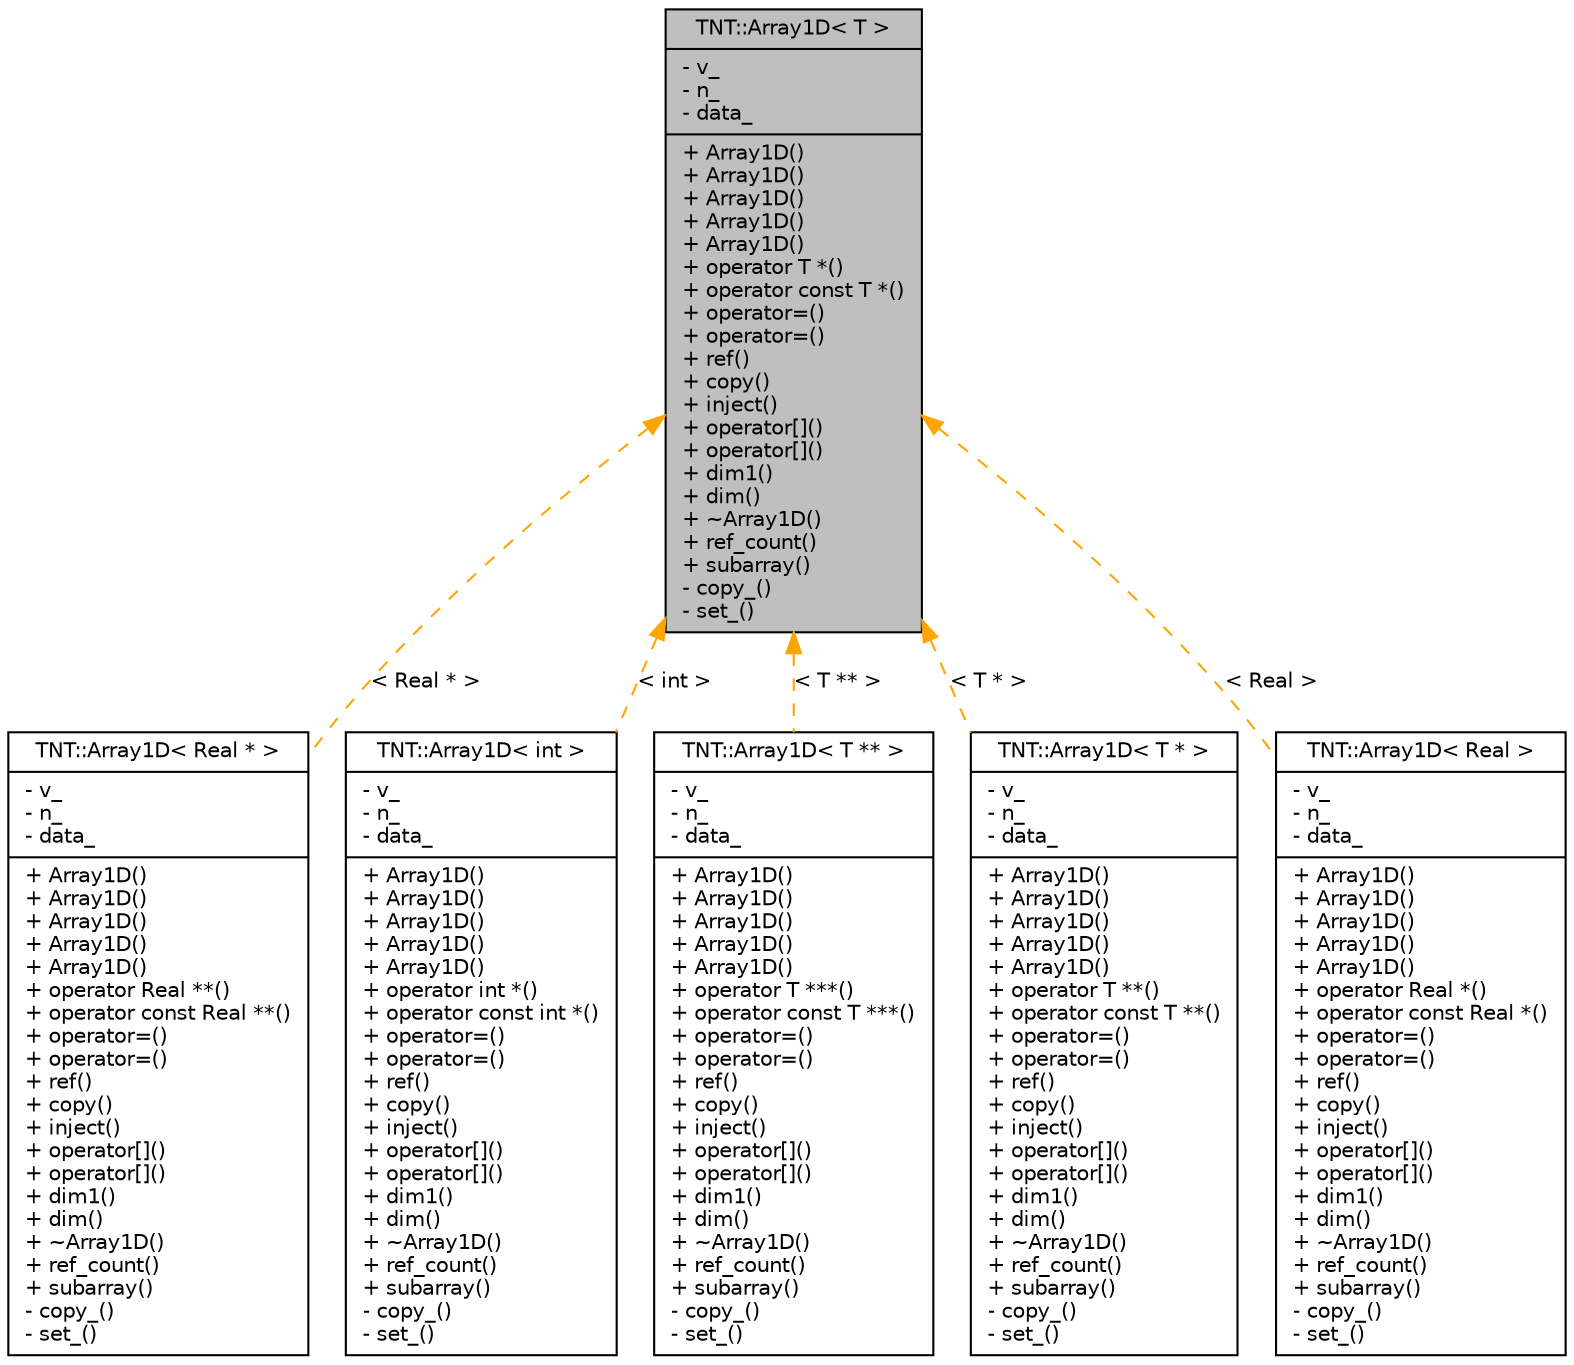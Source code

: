 digraph G
{
  edge [fontname="Helvetica",fontsize="10",labelfontname="Helvetica",labelfontsize="10"];
  node [fontname="Helvetica",fontsize="10",shape=record];
  Node1 [label="{TNT::Array1D\< T \>\n|- v_\l- n_\l- data_\l|+ Array1D()\l+ Array1D()\l+ Array1D()\l+ Array1D()\l+ Array1D()\l+ operator T *()\l+ operator const T *()\l+ operator=()\l+ operator=()\l+ ref()\l+ copy()\l+ inject()\l+ operator[]()\l+ operator[]()\l+ dim1()\l+ dim()\l+ ~Array1D()\l+ ref_count()\l+ subarray()\l- copy_()\l- set_()\l}",height=0.2,width=0.4,color="black", fillcolor="grey75", style="filled" fontcolor="black"];
  Node1 -> Node2 [dir=back,color="orange",fontsize="10",style="dashed",label="\< Real * \>",fontname="Helvetica"];
  Node2 [label="{TNT::Array1D\< Real * \>\n|- v_\l- n_\l- data_\l|+ Array1D()\l+ Array1D()\l+ Array1D()\l+ Array1D()\l+ Array1D()\l+ operator Real **()\l+ operator const Real **()\l+ operator=()\l+ operator=()\l+ ref()\l+ copy()\l+ inject()\l+ operator[]()\l+ operator[]()\l+ dim1()\l+ dim()\l+ ~Array1D()\l+ ref_count()\l+ subarray()\l- copy_()\l- set_()\l}",height=0.2,width=0.4,color="black", fillcolor="white", style="filled",URL="$df/d1e/classTNT_1_1Array1D.html"];
  Node1 -> Node3 [dir=back,color="orange",fontsize="10",style="dashed",label="\< int \>",fontname="Helvetica"];
  Node3 [label="{TNT::Array1D\< int \>\n|- v_\l- n_\l- data_\l|+ Array1D()\l+ Array1D()\l+ Array1D()\l+ Array1D()\l+ Array1D()\l+ operator int *()\l+ operator const int *()\l+ operator=()\l+ operator=()\l+ ref()\l+ copy()\l+ inject()\l+ operator[]()\l+ operator[]()\l+ dim1()\l+ dim()\l+ ~Array1D()\l+ ref_count()\l+ subarray()\l- copy_()\l- set_()\l}",height=0.2,width=0.4,color="black", fillcolor="white", style="filled",URL="$df/d1e/classTNT_1_1Array1D.html"];
  Node1 -> Node4 [dir=back,color="orange",fontsize="10",style="dashed",label="\< T ** \>",fontname="Helvetica"];
  Node4 [label="{TNT::Array1D\< T ** \>\n|- v_\l- n_\l- data_\l|+ Array1D()\l+ Array1D()\l+ Array1D()\l+ Array1D()\l+ Array1D()\l+ operator T ***()\l+ operator const T ***()\l+ operator=()\l+ operator=()\l+ ref()\l+ copy()\l+ inject()\l+ operator[]()\l+ operator[]()\l+ dim1()\l+ dim()\l+ ~Array1D()\l+ ref_count()\l+ subarray()\l- copy_()\l- set_()\l}",height=0.2,width=0.4,color="black", fillcolor="white", style="filled",URL="$df/d1e/classTNT_1_1Array1D.html"];
  Node1 -> Node5 [dir=back,color="orange",fontsize="10",style="dashed",label="\< T * \>",fontname="Helvetica"];
  Node5 [label="{TNT::Array1D\< T * \>\n|- v_\l- n_\l- data_\l|+ Array1D()\l+ Array1D()\l+ Array1D()\l+ Array1D()\l+ Array1D()\l+ operator T **()\l+ operator const T **()\l+ operator=()\l+ operator=()\l+ ref()\l+ copy()\l+ inject()\l+ operator[]()\l+ operator[]()\l+ dim1()\l+ dim()\l+ ~Array1D()\l+ ref_count()\l+ subarray()\l- copy_()\l- set_()\l}",height=0.2,width=0.4,color="black", fillcolor="white", style="filled",URL="$df/d1e/classTNT_1_1Array1D.html"];
  Node1 -> Node6 [dir=back,color="orange",fontsize="10",style="dashed",label="\< Real \>",fontname="Helvetica"];
  Node6 [label="{TNT::Array1D\< Real \>\n|- v_\l- n_\l- data_\l|+ Array1D()\l+ Array1D()\l+ Array1D()\l+ Array1D()\l+ Array1D()\l+ operator Real *()\l+ operator const Real *()\l+ operator=()\l+ operator=()\l+ ref()\l+ copy()\l+ inject()\l+ operator[]()\l+ operator[]()\l+ dim1()\l+ dim()\l+ ~Array1D()\l+ ref_count()\l+ subarray()\l- copy_()\l- set_()\l}",height=0.2,width=0.4,color="black", fillcolor="white", style="filled",URL="$df/d1e/classTNT_1_1Array1D.html"];
}
